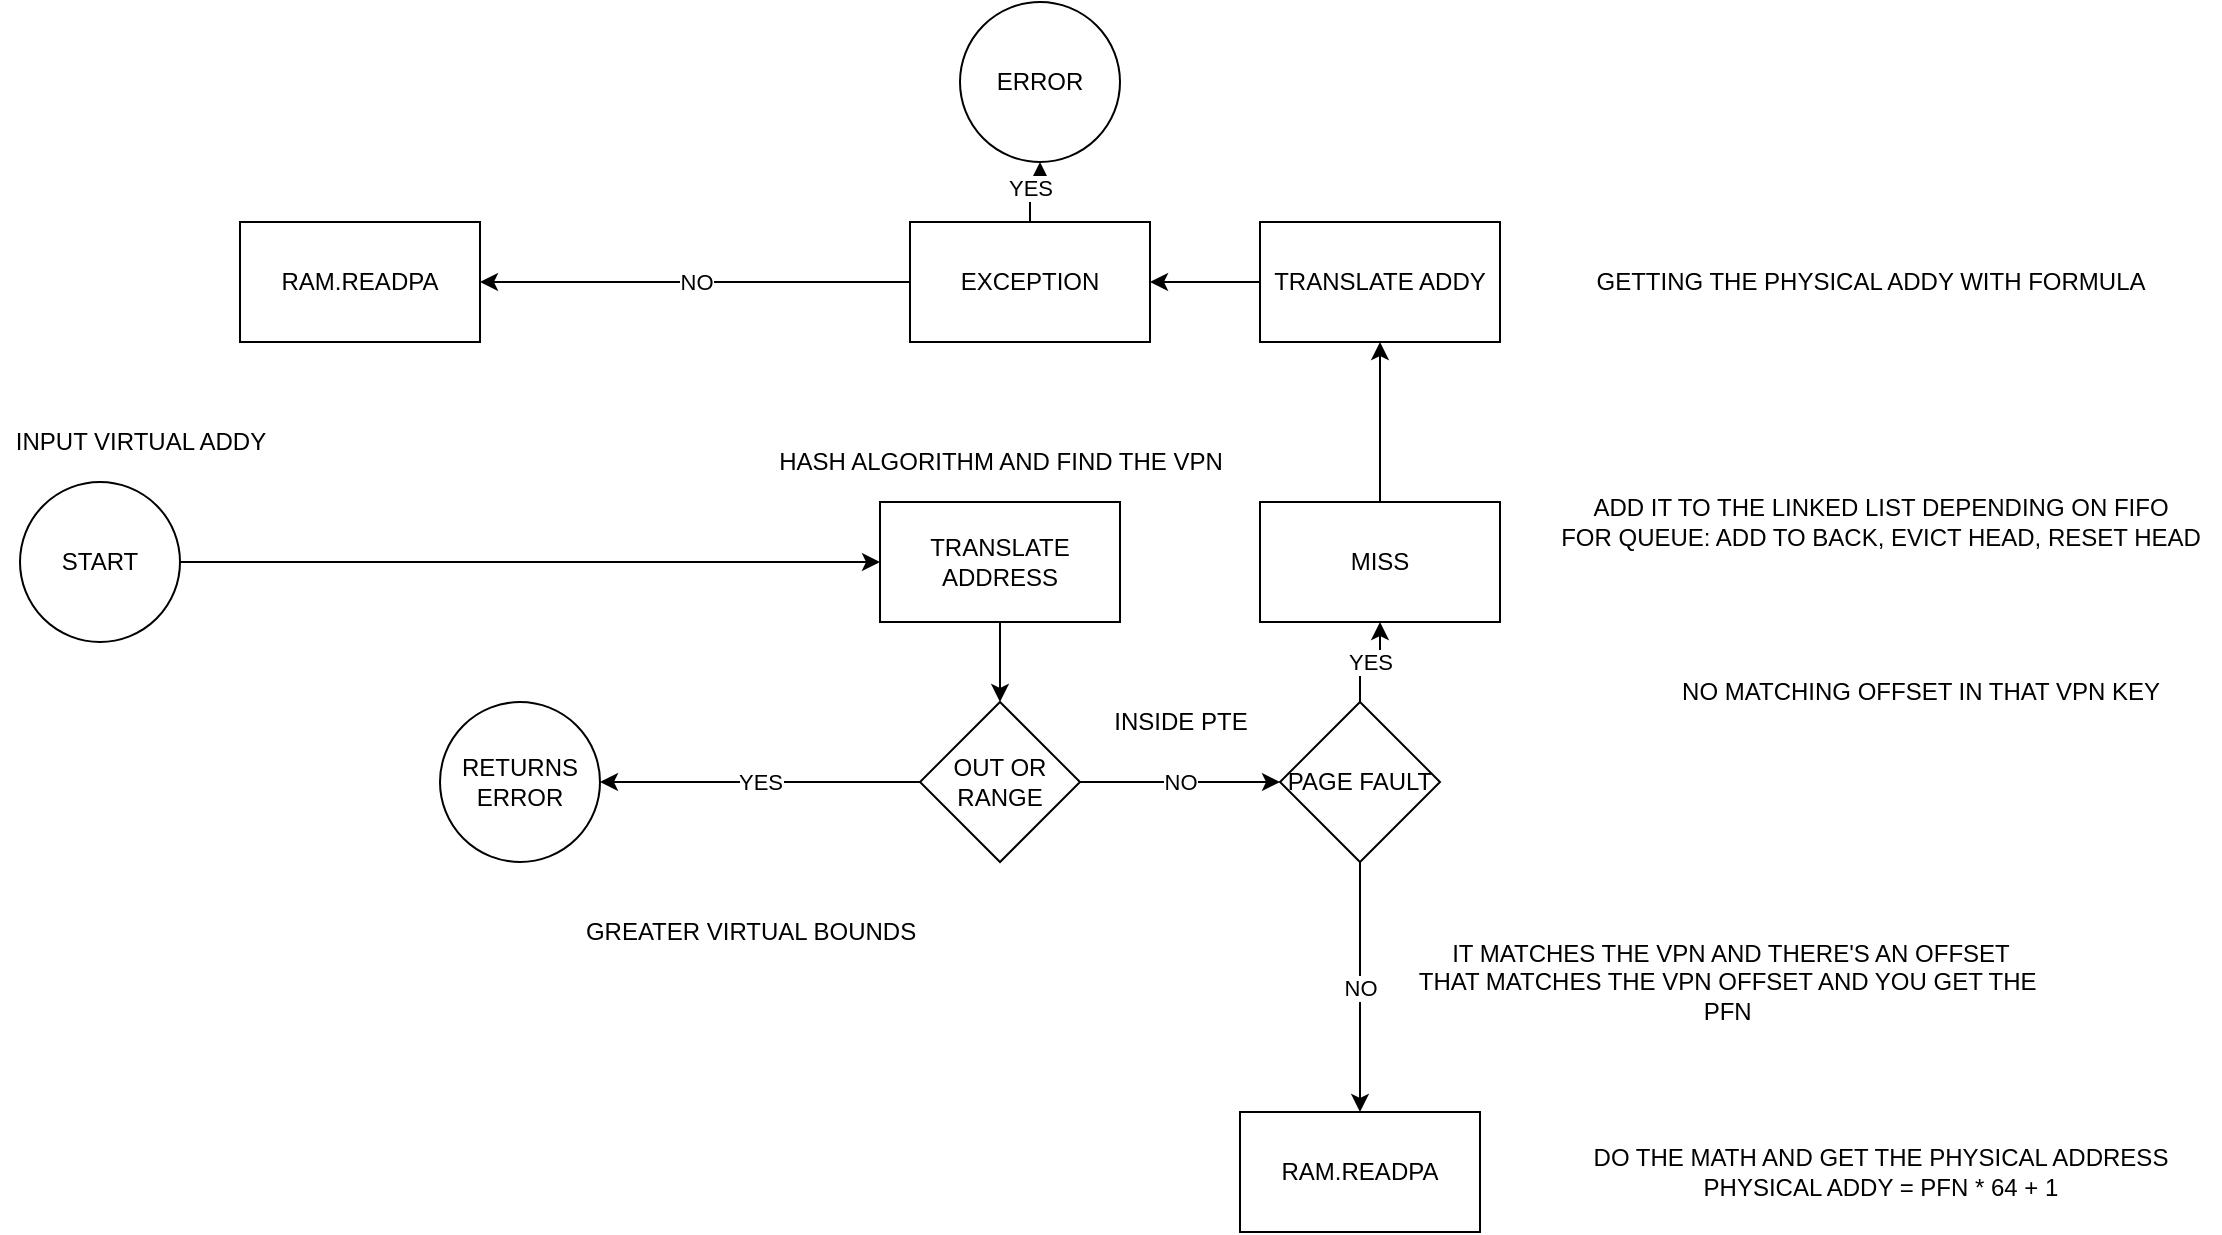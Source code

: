 <mxfile version="13.8.2" type="device"><diagram id="C5RBs43oDa-KdzZeNtuy" name="Page-1"><mxGraphModel dx="2249" dy="762" grid="1" gridSize="10" guides="1" tooltips="1" connect="1" arrows="1" fold="1" page="1" pageScale="1" pageWidth="827" pageHeight="1169" math="0" shadow="0"><root><mxCell id="WIyWlLk6GJQsqaUBKTNV-0"/><mxCell id="WIyWlLk6GJQsqaUBKTNV-1" parent="WIyWlLk6GJQsqaUBKTNV-0"/><mxCell id="uwHceVOaLlv8Fq9Y_U7Z-7" value="" style="edgeStyle=orthogonalEdgeStyle;rounded=0;orthogonalLoop=1;jettySize=auto;html=1;" edge="1" parent="WIyWlLk6GJQsqaUBKTNV-1" source="uwHceVOaLlv8Fq9Y_U7Z-0" target="uwHceVOaLlv8Fq9Y_U7Z-5"><mxGeometry relative="1" as="geometry"/></mxCell><mxCell id="uwHceVOaLlv8Fq9Y_U7Z-0" value="START" style="ellipse;whiteSpace=wrap;html=1;aspect=fixed;" vertex="1" parent="WIyWlLk6GJQsqaUBKTNV-1"><mxGeometry y="240" width="80" height="80" as="geometry"/></mxCell><mxCell id="uwHceVOaLlv8Fq9Y_U7Z-9" value="" style="edgeStyle=orthogonalEdgeStyle;rounded=0;orthogonalLoop=1;jettySize=auto;html=1;" edge="1" parent="WIyWlLk6GJQsqaUBKTNV-1" source="uwHceVOaLlv8Fq9Y_U7Z-5" target="uwHceVOaLlv8Fq9Y_U7Z-8"><mxGeometry relative="1" as="geometry"/></mxCell><mxCell id="uwHceVOaLlv8Fq9Y_U7Z-5" value="TRANSLATE ADDRESS" style="rounded=0;whiteSpace=wrap;html=1;" vertex="1" parent="WIyWlLk6GJQsqaUBKTNV-1"><mxGeometry x="430" y="250" width="120" height="60" as="geometry"/></mxCell><mxCell id="uwHceVOaLlv8Fq9Y_U7Z-11" value="YES" style="edgeStyle=orthogonalEdgeStyle;rounded=0;orthogonalLoop=1;jettySize=auto;html=1;" edge="1" parent="WIyWlLk6GJQsqaUBKTNV-1" source="uwHceVOaLlv8Fq9Y_U7Z-8" target="uwHceVOaLlv8Fq9Y_U7Z-10"><mxGeometry relative="1" as="geometry"/></mxCell><mxCell id="uwHceVOaLlv8Fq9Y_U7Z-14" value="NO" style="edgeStyle=orthogonalEdgeStyle;rounded=0;orthogonalLoop=1;jettySize=auto;html=1;" edge="1" parent="WIyWlLk6GJQsqaUBKTNV-1" source="uwHceVOaLlv8Fq9Y_U7Z-8" target="uwHceVOaLlv8Fq9Y_U7Z-13"><mxGeometry relative="1" as="geometry"/></mxCell><mxCell id="uwHceVOaLlv8Fq9Y_U7Z-8" value="OUT OR RANGE" style="rhombus;whiteSpace=wrap;html=1;" vertex="1" parent="WIyWlLk6GJQsqaUBKTNV-1"><mxGeometry x="450" y="350" width="80" height="80" as="geometry"/></mxCell><mxCell id="uwHceVOaLlv8Fq9Y_U7Z-10" value="RETURNS ERROR" style="ellipse;whiteSpace=wrap;html=1;aspect=fixed;" vertex="1" parent="WIyWlLk6GJQsqaUBKTNV-1"><mxGeometry x="210" y="350" width="80" height="80" as="geometry"/></mxCell><mxCell id="uwHceVOaLlv8Fq9Y_U7Z-16" value="NO" style="edgeStyle=orthogonalEdgeStyle;rounded=0;orthogonalLoop=1;jettySize=auto;html=1;" edge="1" parent="WIyWlLk6GJQsqaUBKTNV-1" source="uwHceVOaLlv8Fq9Y_U7Z-13" target="uwHceVOaLlv8Fq9Y_U7Z-15"><mxGeometry relative="1" as="geometry"/></mxCell><mxCell id="uwHceVOaLlv8Fq9Y_U7Z-21" value="YES" style="edgeStyle=orthogonalEdgeStyle;rounded=0;orthogonalLoop=1;jettySize=auto;html=1;" edge="1" parent="WIyWlLk6GJQsqaUBKTNV-1" source="uwHceVOaLlv8Fq9Y_U7Z-13" target="uwHceVOaLlv8Fq9Y_U7Z-20"><mxGeometry relative="1" as="geometry"/></mxCell><mxCell id="uwHceVOaLlv8Fq9Y_U7Z-13" value="PAGE FAULT" style="rhombus;whiteSpace=wrap;html=1;" vertex="1" parent="WIyWlLk6GJQsqaUBKTNV-1"><mxGeometry x="630" y="350" width="80" height="80" as="geometry"/></mxCell><mxCell id="uwHceVOaLlv8Fq9Y_U7Z-15" value="RAM.READPA" style="rounded=0;whiteSpace=wrap;html=1;" vertex="1" parent="WIyWlLk6GJQsqaUBKTNV-1"><mxGeometry x="610" y="555" width="120" height="60" as="geometry"/></mxCell><mxCell id="uwHceVOaLlv8Fq9Y_U7Z-23" value="" style="edgeStyle=orthogonalEdgeStyle;rounded=0;orthogonalLoop=1;jettySize=auto;html=1;" edge="1" parent="WIyWlLk6GJQsqaUBKTNV-1" source="uwHceVOaLlv8Fq9Y_U7Z-20" target="uwHceVOaLlv8Fq9Y_U7Z-22"><mxGeometry relative="1" as="geometry"/></mxCell><mxCell id="uwHceVOaLlv8Fq9Y_U7Z-20" value="MISS" style="rounded=0;whiteSpace=wrap;html=1;" vertex="1" parent="WIyWlLk6GJQsqaUBKTNV-1"><mxGeometry x="620" y="250" width="120" height="60" as="geometry"/></mxCell><mxCell id="uwHceVOaLlv8Fq9Y_U7Z-25" value="" style="edgeStyle=orthogonalEdgeStyle;rounded=0;orthogonalLoop=1;jettySize=auto;html=1;" edge="1" parent="WIyWlLk6GJQsqaUBKTNV-1" source="uwHceVOaLlv8Fq9Y_U7Z-22" target="uwHceVOaLlv8Fq9Y_U7Z-24"><mxGeometry relative="1" as="geometry"/></mxCell><mxCell id="uwHceVOaLlv8Fq9Y_U7Z-22" value="TRANSLATE ADDY" style="rounded=0;whiteSpace=wrap;html=1;" vertex="1" parent="WIyWlLk6GJQsqaUBKTNV-1"><mxGeometry x="620" y="110" width="120" height="60" as="geometry"/></mxCell><mxCell id="uwHceVOaLlv8Fq9Y_U7Z-29" value="YES" style="edgeStyle=orthogonalEdgeStyle;rounded=0;orthogonalLoop=1;jettySize=auto;html=1;" edge="1" parent="WIyWlLk6GJQsqaUBKTNV-1" source="uwHceVOaLlv8Fq9Y_U7Z-24" target="uwHceVOaLlv8Fq9Y_U7Z-28"><mxGeometry relative="1" as="geometry"/></mxCell><mxCell id="uwHceVOaLlv8Fq9Y_U7Z-30" value="NO" style="edgeStyle=orthogonalEdgeStyle;rounded=0;orthogonalLoop=1;jettySize=auto;html=1;" edge="1" parent="WIyWlLk6GJQsqaUBKTNV-1" source="uwHceVOaLlv8Fq9Y_U7Z-24" target="uwHceVOaLlv8Fq9Y_U7Z-26"><mxGeometry relative="1" as="geometry"/></mxCell><mxCell id="uwHceVOaLlv8Fq9Y_U7Z-24" value="EXCEPTION" style="rounded=0;whiteSpace=wrap;html=1;" vertex="1" parent="WIyWlLk6GJQsqaUBKTNV-1"><mxGeometry x="445" y="110" width="120" height="60" as="geometry"/></mxCell><mxCell id="uwHceVOaLlv8Fq9Y_U7Z-26" value="RAM.READPA" style="rounded=0;whiteSpace=wrap;html=1;" vertex="1" parent="WIyWlLk6GJQsqaUBKTNV-1"><mxGeometry x="110" y="110" width="120" height="60" as="geometry"/></mxCell><mxCell id="uwHceVOaLlv8Fq9Y_U7Z-28" value="ERROR" style="ellipse;whiteSpace=wrap;html=1;aspect=fixed;" vertex="1" parent="WIyWlLk6GJQsqaUBKTNV-1"><mxGeometry x="470" width="80" height="80" as="geometry"/></mxCell><mxCell id="uwHceVOaLlv8Fq9Y_U7Z-33" value="GREATER VIRTUAL BOUNDS" style="text;html=1;align=center;verticalAlign=middle;resizable=0;points=[];autosize=1;" vertex="1" parent="WIyWlLk6GJQsqaUBKTNV-1"><mxGeometry x="275" y="455" width="180" height="20" as="geometry"/></mxCell><mxCell id="uwHceVOaLlv8Fq9Y_U7Z-34" value="INPUT VIRTUAL ADDY" style="text;html=1;align=center;verticalAlign=middle;resizable=0;points=[];autosize=1;" vertex="1" parent="WIyWlLk6GJQsqaUBKTNV-1"><mxGeometry x="-10" y="210" width="140" height="20" as="geometry"/></mxCell><mxCell id="uwHceVOaLlv8Fq9Y_U7Z-35" value="HASH ALGORITHM AND FIND THE VPN" style="text;html=1;align=center;verticalAlign=middle;resizable=0;points=[];autosize=1;" vertex="1" parent="WIyWlLk6GJQsqaUBKTNV-1"><mxGeometry x="370" y="220" width="240" height="20" as="geometry"/></mxCell><mxCell id="uwHceVOaLlv8Fq9Y_U7Z-36" value="INSIDE PTE" style="text;html=1;align=center;verticalAlign=middle;resizable=0;points=[];autosize=1;" vertex="1" parent="WIyWlLk6GJQsqaUBKTNV-1"><mxGeometry x="540" y="350" width="80" height="20" as="geometry"/></mxCell><mxCell id="uwHceVOaLlv8Fq9Y_U7Z-37" value="NO MATCHING OFFSET IN THAT VPN KEY&lt;br&gt;" style="text;html=1;align=center;verticalAlign=middle;resizable=0;points=[];autosize=1;" vertex="1" parent="WIyWlLk6GJQsqaUBKTNV-1"><mxGeometry x="825" y="335" width="250" height="20" as="geometry"/></mxCell><mxCell id="uwHceVOaLlv8Fq9Y_U7Z-38" value="IT MATCHES THE VPN AND THERE'S AN OFFSET&lt;br&gt;THAT MATCHES THE VPN OFFSET AND YOU GET THE&amp;nbsp;&lt;br&gt;PFN&amp;nbsp;" style="text;html=1;align=center;verticalAlign=middle;resizable=0;points=[];autosize=1;" vertex="1" parent="WIyWlLk6GJQsqaUBKTNV-1"><mxGeometry x="690" y="465" width="330" height="50" as="geometry"/></mxCell><mxCell id="uwHceVOaLlv8Fq9Y_U7Z-40" value="DO THE MATH AND GET THE PHYSICAL ADDRESS&lt;br&gt;PHYSICAL ADDY = PFN * 64 + 1" style="text;html=1;align=center;verticalAlign=middle;resizable=0;points=[];autosize=1;" vertex="1" parent="WIyWlLk6GJQsqaUBKTNV-1"><mxGeometry x="780" y="570" width="300" height="30" as="geometry"/></mxCell><mxCell id="uwHceVOaLlv8Fq9Y_U7Z-41" value="ADD IT TO THE LINKED LIST DEPENDING ON FIFO&lt;br&gt;FOR QUEUE: ADD TO BACK, EVICT HEAD, RESET HEAD&lt;br&gt;" style="text;html=1;align=center;verticalAlign=middle;resizable=0;points=[];autosize=1;" vertex="1" parent="WIyWlLk6GJQsqaUBKTNV-1"><mxGeometry x="760" y="245" width="340" height="30" as="geometry"/></mxCell><mxCell id="uwHceVOaLlv8Fq9Y_U7Z-42" value="GETTING THE PHYSICAL ADDY WITH FORMULA" style="text;html=1;align=center;verticalAlign=middle;resizable=0;points=[];autosize=1;" vertex="1" parent="WIyWlLk6GJQsqaUBKTNV-1"><mxGeometry x="780" y="130" width="290" height="20" as="geometry"/></mxCell></root></mxGraphModel></diagram></mxfile>